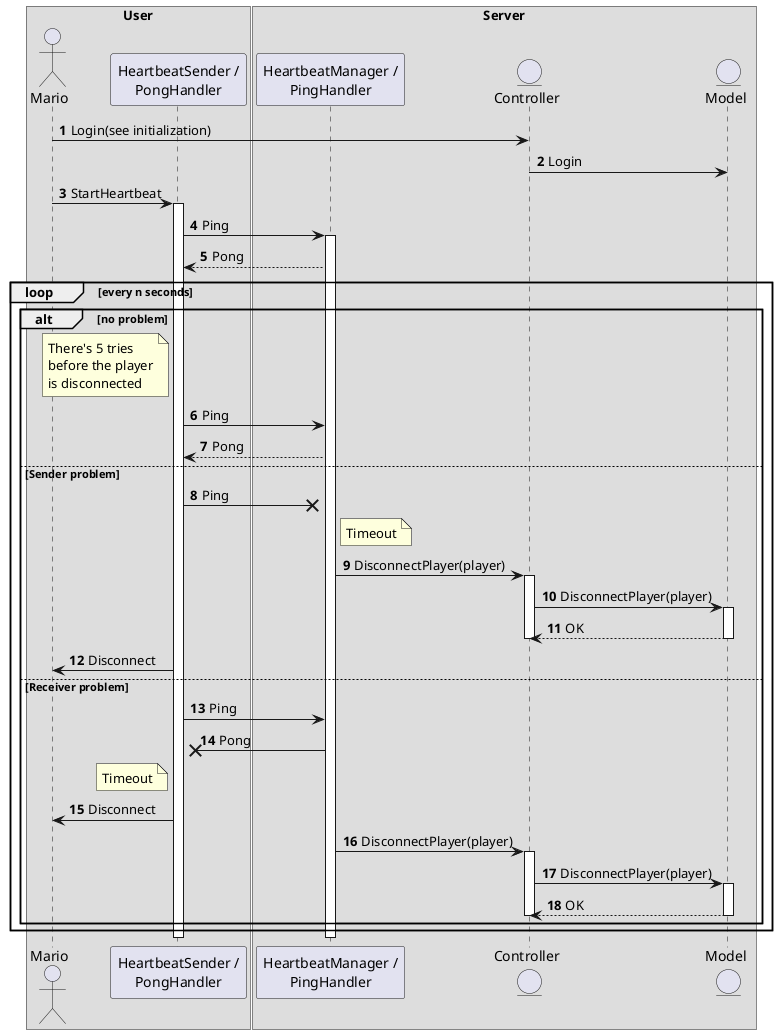 @startuml heartbeat
'https://plantuml.com/sequence-diagram

autonumber

box User
actor Mario
participant "HeartbeatSender /\nPongHandler" as Sender
end box

box Server
participant "HeartbeatManager /\nPingHandler" as Receiver
entity Controller
entity Model
end box

Mario -> Controller: Login(see initialization)
Controller -> Model: Login
Mario -> Sender: StartHeartbeat

activate Sender

Sender -> Receiver: Ping
activate Receiver

Receiver --> Sender: Pong
loop every n seconds

    alt no problem
        note left of Sender
            There's 5 tries
            before the player
            is disconnected
        end note
        Sender -> Receiver: Ping
        Receiver --> Sender: Pong
    else Sender problem
        Sender ->X Receiver: Ping
        note right of Receiver
            Timeout
        end note
        Receiver -> Controller: DisconnectPlayer(player)
        activate Controller

        Controller -> Model: DisconnectPlayer(player)
        activate Model

        Model --> Controller: OK
        deactivate Model
        deactivate Controller

        Sender -> Mario: Disconnect
    else Receiver problem
        Sender -> Receiver: Ping
        Receiver ->X Sender: Pong
        note left of Sender
            Timeout
        end note
        Sender -> Mario: Disconnect
        Receiver -> Controller: DisconnectPlayer(player)
        activate Controller

        Controller -> Model: DisconnectPlayer(player)
        activate Model

        Model --> Controller: OK
        deactivate Model
        deactivate Controller
    end
end
deactivate Sender
deactivate Receiver

@enduml